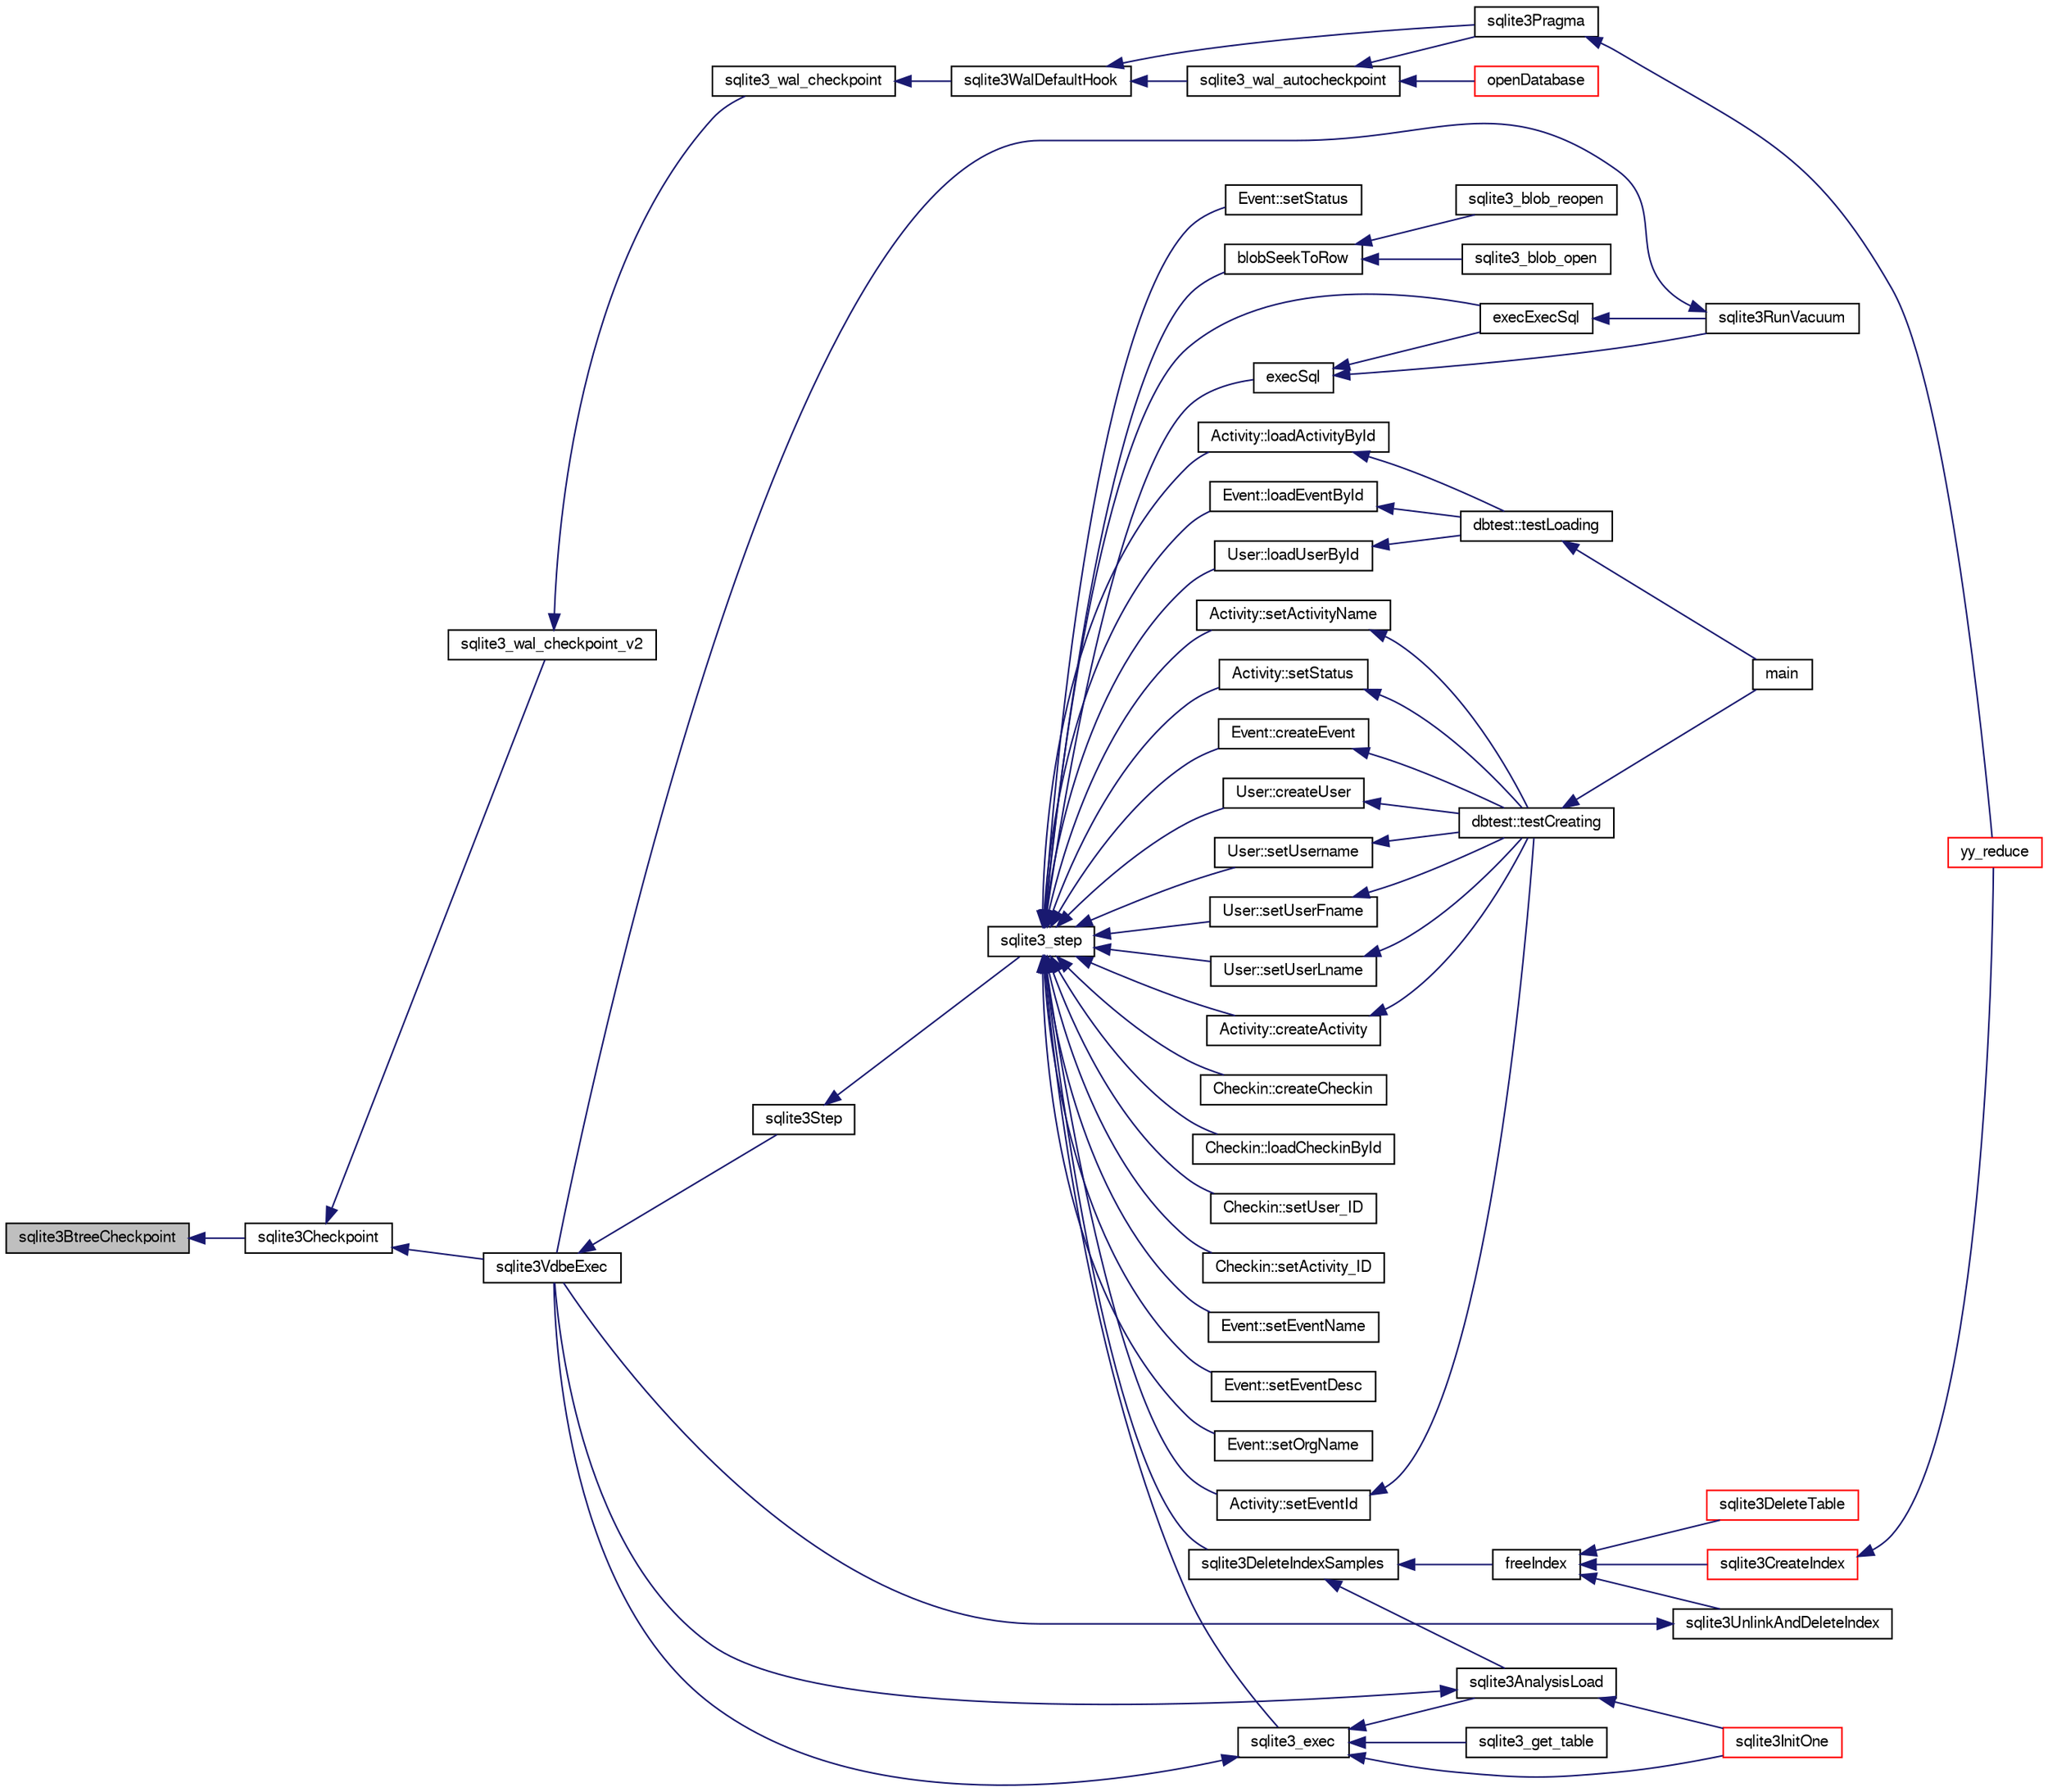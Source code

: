 digraph "sqlite3BtreeCheckpoint"
{
  edge [fontname="FreeSans",fontsize="10",labelfontname="FreeSans",labelfontsize="10"];
  node [fontname="FreeSans",fontsize="10",shape=record];
  rankdir="LR";
  Node436378 [label="sqlite3BtreeCheckpoint",height=0.2,width=0.4,color="black", fillcolor="grey75", style="filled", fontcolor="black"];
  Node436378 -> Node436379 [dir="back",color="midnightblue",fontsize="10",style="solid",fontname="FreeSans"];
  Node436379 [label="sqlite3Checkpoint",height=0.2,width=0.4,color="black", fillcolor="white", style="filled",URL="$sqlite3_8c.html#a0f0ad6a031e74ddb47bdc701d23bf3e1"];
  Node436379 -> Node436380 [dir="back",color="midnightblue",fontsize="10",style="solid",fontname="FreeSans"];
  Node436380 [label="sqlite3VdbeExec",height=0.2,width=0.4,color="black", fillcolor="white", style="filled",URL="$sqlite3_8c.html#a8ce40a614bdc56719c4d642b1e4dfb21"];
  Node436380 -> Node436381 [dir="back",color="midnightblue",fontsize="10",style="solid",fontname="FreeSans"];
  Node436381 [label="sqlite3Step",height=0.2,width=0.4,color="black", fillcolor="white", style="filled",URL="$sqlite3_8c.html#a3f2872e873e2758a4beedad1d5113554"];
  Node436381 -> Node436382 [dir="back",color="midnightblue",fontsize="10",style="solid",fontname="FreeSans"];
  Node436382 [label="sqlite3_step",height=0.2,width=0.4,color="black", fillcolor="white", style="filled",URL="$sqlite3_8h.html#ac1e491ce36b7471eb28387f7d3c74334"];
  Node436382 -> Node436383 [dir="back",color="midnightblue",fontsize="10",style="solid",fontname="FreeSans"];
  Node436383 [label="Activity::createActivity",height=0.2,width=0.4,color="black", fillcolor="white", style="filled",URL="$classActivity.html#a813cc5e52c14ab49b39014c134e3425b"];
  Node436383 -> Node436384 [dir="back",color="midnightblue",fontsize="10",style="solid",fontname="FreeSans"];
  Node436384 [label="dbtest::testCreating",height=0.2,width=0.4,color="black", fillcolor="white", style="filled",URL="$classdbtest.html#a8193e88a7df657069c8a6bd09c8243b7"];
  Node436384 -> Node436385 [dir="back",color="midnightblue",fontsize="10",style="solid",fontname="FreeSans"];
  Node436385 [label="main",height=0.2,width=0.4,color="black", fillcolor="white", style="filled",URL="$test_8cpp.html#ae66f6b31b5ad750f1fe042a706a4e3d4"];
  Node436382 -> Node436386 [dir="back",color="midnightblue",fontsize="10",style="solid",fontname="FreeSans"];
  Node436386 [label="Activity::loadActivityById",height=0.2,width=0.4,color="black", fillcolor="white", style="filled",URL="$classActivity.html#abe4ffb4f08a47212ebf9013259d9e7fd"];
  Node436386 -> Node436387 [dir="back",color="midnightblue",fontsize="10",style="solid",fontname="FreeSans"];
  Node436387 [label="dbtest::testLoading",height=0.2,width=0.4,color="black", fillcolor="white", style="filled",URL="$classdbtest.html#a6f98d82a2c8e2b9040848763504ddae1"];
  Node436387 -> Node436385 [dir="back",color="midnightblue",fontsize="10",style="solid",fontname="FreeSans"];
  Node436382 -> Node436388 [dir="back",color="midnightblue",fontsize="10",style="solid",fontname="FreeSans"];
  Node436388 [label="Activity::setEventId",height=0.2,width=0.4,color="black", fillcolor="white", style="filled",URL="$classActivity.html#adb1d0fd0d08f473e068f0a4086bfa9ca"];
  Node436388 -> Node436384 [dir="back",color="midnightblue",fontsize="10",style="solid",fontname="FreeSans"];
  Node436382 -> Node436389 [dir="back",color="midnightblue",fontsize="10",style="solid",fontname="FreeSans"];
  Node436389 [label="Activity::setActivityName",height=0.2,width=0.4,color="black", fillcolor="white", style="filled",URL="$classActivity.html#a62dc3737b33915a36086f9dd26d16a81"];
  Node436389 -> Node436384 [dir="back",color="midnightblue",fontsize="10",style="solid",fontname="FreeSans"];
  Node436382 -> Node436390 [dir="back",color="midnightblue",fontsize="10",style="solid",fontname="FreeSans"];
  Node436390 [label="Activity::setStatus",height=0.2,width=0.4,color="black", fillcolor="white", style="filled",URL="$classActivity.html#af618135a7738f4d2a7ee147a8ef912ea"];
  Node436390 -> Node436384 [dir="back",color="midnightblue",fontsize="10",style="solid",fontname="FreeSans"];
  Node436382 -> Node436391 [dir="back",color="midnightblue",fontsize="10",style="solid",fontname="FreeSans"];
  Node436391 [label="Checkin::createCheckin",height=0.2,width=0.4,color="black", fillcolor="white", style="filled",URL="$classCheckin.html#a4e40acdf7fff0e607f6de4f24f3a163c"];
  Node436382 -> Node436392 [dir="back",color="midnightblue",fontsize="10",style="solid",fontname="FreeSans"];
  Node436392 [label="Checkin::loadCheckinById",height=0.2,width=0.4,color="black", fillcolor="white", style="filled",URL="$classCheckin.html#a3461f70ea6c68475225f2a07f78a21e0"];
  Node436382 -> Node436393 [dir="back",color="midnightblue",fontsize="10",style="solid",fontname="FreeSans"];
  Node436393 [label="Checkin::setUser_ID",height=0.2,width=0.4,color="black", fillcolor="white", style="filled",URL="$classCheckin.html#a76ab640f4f912876dbebf183db5359c6"];
  Node436382 -> Node436394 [dir="back",color="midnightblue",fontsize="10",style="solid",fontname="FreeSans"];
  Node436394 [label="Checkin::setActivity_ID",height=0.2,width=0.4,color="black", fillcolor="white", style="filled",URL="$classCheckin.html#ab2ff3ec2604ec73a42af25874a00b232"];
  Node436382 -> Node436395 [dir="back",color="midnightblue",fontsize="10",style="solid",fontname="FreeSans"];
  Node436395 [label="Event::createEvent",height=0.2,width=0.4,color="black", fillcolor="white", style="filled",URL="$classEvent.html#a77adb9f4a46ffb32c2d931f0691f5903"];
  Node436395 -> Node436384 [dir="back",color="midnightblue",fontsize="10",style="solid",fontname="FreeSans"];
  Node436382 -> Node436396 [dir="back",color="midnightblue",fontsize="10",style="solid",fontname="FreeSans"];
  Node436396 [label="Event::loadEventById",height=0.2,width=0.4,color="black", fillcolor="white", style="filled",URL="$classEvent.html#afa66cea33f722dbeecb69cc98fdea055"];
  Node436396 -> Node436387 [dir="back",color="midnightblue",fontsize="10",style="solid",fontname="FreeSans"];
  Node436382 -> Node436397 [dir="back",color="midnightblue",fontsize="10",style="solid",fontname="FreeSans"];
  Node436397 [label="Event::setEventName",height=0.2,width=0.4,color="black", fillcolor="white", style="filled",URL="$classEvent.html#a10596b6ca077df05184e30d62b08729d"];
  Node436382 -> Node436398 [dir="back",color="midnightblue",fontsize="10",style="solid",fontname="FreeSans"];
  Node436398 [label="Event::setEventDesc",height=0.2,width=0.4,color="black", fillcolor="white", style="filled",URL="$classEvent.html#ae36b8377dcae792f1c5c4726024c981b"];
  Node436382 -> Node436399 [dir="back",color="midnightblue",fontsize="10",style="solid",fontname="FreeSans"];
  Node436399 [label="Event::setOrgName",height=0.2,width=0.4,color="black", fillcolor="white", style="filled",URL="$classEvent.html#a19aac0f776bd764563a54977656cf680"];
  Node436382 -> Node436400 [dir="back",color="midnightblue",fontsize="10",style="solid",fontname="FreeSans"];
  Node436400 [label="Event::setStatus",height=0.2,width=0.4,color="black", fillcolor="white", style="filled",URL="$classEvent.html#ab0a6b9285af0f4172eb841e2b80f8972"];
  Node436382 -> Node436401 [dir="back",color="midnightblue",fontsize="10",style="solid",fontname="FreeSans"];
  Node436401 [label="blobSeekToRow",height=0.2,width=0.4,color="black", fillcolor="white", style="filled",URL="$sqlite3_8c.html#afff57e13332b98c8a44a7cebe38962ab"];
  Node436401 -> Node436402 [dir="back",color="midnightblue",fontsize="10",style="solid",fontname="FreeSans"];
  Node436402 [label="sqlite3_blob_open",height=0.2,width=0.4,color="black", fillcolor="white", style="filled",URL="$sqlite3_8h.html#adb8ad839a5bdd62a43785132bc7dd518"];
  Node436401 -> Node436403 [dir="back",color="midnightblue",fontsize="10",style="solid",fontname="FreeSans"];
  Node436403 [label="sqlite3_blob_reopen",height=0.2,width=0.4,color="black", fillcolor="white", style="filled",URL="$sqlite3_8h.html#abc77c24fdc0150138490359a94360f7e"];
  Node436382 -> Node436404 [dir="back",color="midnightblue",fontsize="10",style="solid",fontname="FreeSans"];
  Node436404 [label="sqlite3DeleteIndexSamples",height=0.2,width=0.4,color="black", fillcolor="white", style="filled",URL="$sqlite3_8c.html#aaeda0302fbf61397ec009f65bed047ef"];
  Node436404 -> Node436405 [dir="back",color="midnightblue",fontsize="10",style="solid",fontname="FreeSans"];
  Node436405 [label="sqlite3AnalysisLoad",height=0.2,width=0.4,color="black", fillcolor="white", style="filled",URL="$sqlite3_8c.html#a48a2301c27e1d3d68708b9b8761b5a01"];
  Node436405 -> Node436380 [dir="back",color="midnightblue",fontsize="10",style="solid",fontname="FreeSans"];
  Node436405 -> Node436406 [dir="back",color="midnightblue",fontsize="10",style="solid",fontname="FreeSans"];
  Node436406 [label="sqlite3InitOne",height=0.2,width=0.4,color="red", fillcolor="white", style="filled",URL="$sqlite3_8c.html#ac4318b25df65269906b0379251fe9b85"];
  Node436404 -> Node436507 [dir="back",color="midnightblue",fontsize="10",style="solid",fontname="FreeSans"];
  Node436507 [label="freeIndex",height=0.2,width=0.4,color="black", fillcolor="white", style="filled",URL="$sqlite3_8c.html#a00907c99c18d5bcb9d0b38c077146c31"];
  Node436507 -> Node436508 [dir="back",color="midnightblue",fontsize="10",style="solid",fontname="FreeSans"];
  Node436508 [label="sqlite3UnlinkAndDeleteIndex",height=0.2,width=0.4,color="black", fillcolor="white", style="filled",URL="$sqlite3_8c.html#a889f2dcb438c56db37a6d61e9f25e244"];
  Node436508 -> Node436380 [dir="back",color="midnightblue",fontsize="10",style="solid",fontname="FreeSans"];
  Node436507 -> Node436509 [dir="back",color="midnightblue",fontsize="10",style="solid",fontname="FreeSans"];
  Node436509 [label="sqlite3DeleteTable",height=0.2,width=0.4,color="red", fillcolor="white", style="filled",URL="$sqlite3_8c.html#a7fd3d507375a381a3807f92735318973"];
  Node436507 -> Node436419 [dir="back",color="midnightblue",fontsize="10",style="solid",fontname="FreeSans"];
  Node436419 [label="sqlite3CreateIndex",height=0.2,width=0.4,color="red", fillcolor="white", style="filled",URL="$sqlite3_8c.html#a8dbe5e590ab6c58a8c45f34f7c81e825"];
  Node436419 -> Node436410 [dir="back",color="midnightblue",fontsize="10",style="solid",fontname="FreeSans"];
  Node436410 [label="yy_reduce",height=0.2,width=0.4,color="red", fillcolor="white", style="filled",URL="$sqlite3_8c.html#a7c419a9b25711c666a9a2449ef377f14"];
  Node436382 -> Node436573 [dir="back",color="midnightblue",fontsize="10",style="solid",fontname="FreeSans"];
  Node436573 [label="sqlite3_exec",height=0.2,width=0.4,color="black", fillcolor="white", style="filled",URL="$sqlite3_8h.html#a97487ec8150e0bcc8fa392ab8f0e24db"];
  Node436573 -> Node436380 [dir="back",color="midnightblue",fontsize="10",style="solid",fontname="FreeSans"];
  Node436573 -> Node436405 [dir="back",color="midnightblue",fontsize="10",style="solid",fontname="FreeSans"];
  Node436573 -> Node436406 [dir="back",color="midnightblue",fontsize="10",style="solid",fontname="FreeSans"];
  Node436573 -> Node436574 [dir="back",color="midnightblue",fontsize="10",style="solid",fontname="FreeSans"];
  Node436574 [label="sqlite3_get_table",height=0.2,width=0.4,color="black", fillcolor="white", style="filled",URL="$sqlite3_8h.html#a5effeac4e12df57beaa35c5be1f61579"];
  Node436382 -> Node436564 [dir="back",color="midnightblue",fontsize="10",style="solid",fontname="FreeSans"];
  Node436564 [label="execSql",height=0.2,width=0.4,color="black", fillcolor="white", style="filled",URL="$sqlite3_8c.html#a7d16651b98a110662f4c265eff0246cb"];
  Node436564 -> Node436565 [dir="back",color="midnightblue",fontsize="10",style="solid",fontname="FreeSans"];
  Node436565 [label="execExecSql",height=0.2,width=0.4,color="black", fillcolor="white", style="filled",URL="$sqlite3_8c.html#ac1be09a6c047f21133d16378d301e0d4"];
  Node436565 -> Node436566 [dir="back",color="midnightblue",fontsize="10",style="solid",fontname="FreeSans"];
  Node436566 [label="sqlite3RunVacuum",height=0.2,width=0.4,color="black", fillcolor="white", style="filled",URL="$sqlite3_8c.html#a5e83ddc7b3e7e8e79ad5d1fc92de1d2f"];
  Node436566 -> Node436380 [dir="back",color="midnightblue",fontsize="10",style="solid",fontname="FreeSans"];
  Node436564 -> Node436566 [dir="back",color="midnightblue",fontsize="10",style="solid",fontname="FreeSans"];
  Node436382 -> Node436565 [dir="back",color="midnightblue",fontsize="10",style="solid",fontname="FreeSans"];
  Node436382 -> Node436567 [dir="back",color="midnightblue",fontsize="10",style="solid",fontname="FreeSans"];
  Node436567 [label="User::createUser",height=0.2,width=0.4,color="black", fillcolor="white", style="filled",URL="$classUser.html#a22ed673939e8cc0a136130b809bba513"];
  Node436567 -> Node436384 [dir="back",color="midnightblue",fontsize="10",style="solid",fontname="FreeSans"];
  Node436382 -> Node436568 [dir="back",color="midnightblue",fontsize="10",style="solid",fontname="FreeSans"];
  Node436568 [label="User::loadUserById",height=0.2,width=0.4,color="black", fillcolor="white", style="filled",URL="$classUser.html#a863377665b7fb83c5547dcf9727f5092"];
  Node436568 -> Node436387 [dir="back",color="midnightblue",fontsize="10",style="solid",fontname="FreeSans"];
  Node436382 -> Node436569 [dir="back",color="midnightblue",fontsize="10",style="solid",fontname="FreeSans"];
  Node436569 [label="User::setUsername",height=0.2,width=0.4,color="black", fillcolor="white", style="filled",URL="$classUser.html#aa0497022a136cb78de785b0a39ae60b1"];
  Node436569 -> Node436384 [dir="back",color="midnightblue",fontsize="10",style="solid",fontname="FreeSans"];
  Node436382 -> Node436570 [dir="back",color="midnightblue",fontsize="10",style="solid",fontname="FreeSans"];
  Node436570 [label="User::setUserFname",height=0.2,width=0.4,color="black", fillcolor="white", style="filled",URL="$classUser.html#a72657eb55cd0ca437b4841a43f19912f"];
  Node436570 -> Node436384 [dir="back",color="midnightblue",fontsize="10",style="solid",fontname="FreeSans"];
  Node436382 -> Node436571 [dir="back",color="midnightblue",fontsize="10",style="solid",fontname="FreeSans"];
  Node436571 [label="User::setUserLname",height=0.2,width=0.4,color="black", fillcolor="white", style="filled",URL="$classUser.html#aa25973387e5afe1aa6f60dd6545e33b5"];
  Node436571 -> Node436384 [dir="back",color="midnightblue",fontsize="10",style="solid",fontname="FreeSans"];
  Node436379 -> Node436641 [dir="back",color="midnightblue",fontsize="10",style="solid",fontname="FreeSans"];
  Node436641 [label="sqlite3_wal_checkpoint_v2",height=0.2,width=0.4,color="black", fillcolor="white", style="filled",URL="$sqlite3_8h.html#a074441ba2d0426a8684cc2d379e74163"];
  Node436641 -> Node436642 [dir="back",color="midnightblue",fontsize="10",style="solid",fontname="FreeSans"];
  Node436642 [label="sqlite3_wal_checkpoint",height=0.2,width=0.4,color="black", fillcolor="white", style="filled",URL="$sqlite3_8h.html#a5256a357264a12d3935888280d4b8fa0"];
  Node436642 -> Node436643 [dir="back",color="midnightblue",fontsize="10",style="solid",fontname="FreeSans"];
  Node436643 [label="sqlite3WalDefaultHook",height=0.2,width=0.4,color="black", fillcolor="white", style="filled",URL="$sqlite3_8c.html#a4a9ed7c3fcab46b3d82eb79ede8c4f77"];
  Node436643 -> Node436458 [dir="back",color="midnightblue",fontsize="10",style="solid",fontname="FreeSans"];
  Node436458 [label="sqlite3Pragma",height=0.2,width=0.4,color="black", fillcolor="white", style="filled",URL="$sqlite3_8c.html#a111391370f58f8e6a6eca51fd34d62ed"];
  Node436458 -> Node436410 [dir="back",color="midnightblue",fontsize="10",style="solid",fontname="FreeSans"];
  Node436643 -> Node436644 [dir="back",color="midnightblue",fontsize="10",style="solid",fontname="FreeSans"];
  Node436644 [label="sqlite3_wal_autocheckpoint",height=0.2,width=0.4,color="black", fillcolor="white", style="filled",URL="$sqlite3_8h.html#acdc3742b48372dce0e839ce0f89747be"];
  Node436644 -> Node436458 [dir="back",color="midnightblue",fontsize="10",style="solid",fontname="FreeSans"];
  Node436644 -> Node436615 [dir="back",color="midnightblue",fontsize="10",style="solid",fontname="FreeSans"];
  Node436615 [label="openDatabase",height=0.2,width=0.4,color="red", fillcolor="white", style="filled",URL="$sqlite3_8c.html#a6a9c3bc3a64234e863413f41db473758"];
}
